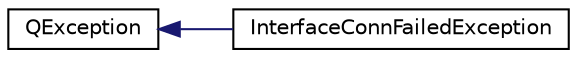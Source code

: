 digraph "Graphical Class Hierarchy"
{
 // INTERACTIVE_SVG=YES
 // LATEX_PDF_SIZE
  edge [fontname="Helvetica",fontsize="10",labelfontname="Helvetica",labelfontsize="10"];
  node [fontname="Helvetica",fontsize="10",shape=record];
  rankdir="LR";
  Node0 [label="QException",height=0.2,width=0.4,color="black", fillcolor="white", style="filled",URL="$class_q_exception.html",tooltip=" "];
  Node0 -> Node1 [dir="back",color="midnightblue",fontsize="10",style="solid",fontname="Helvetica"];
  Node1 [label="InterfaceConnFailedException",height=0.2,width=0.4,color="black", fillcolor="white", style="filled",URL="$class_interface_conn_failed_exception.html",tooltip=" "];
}
